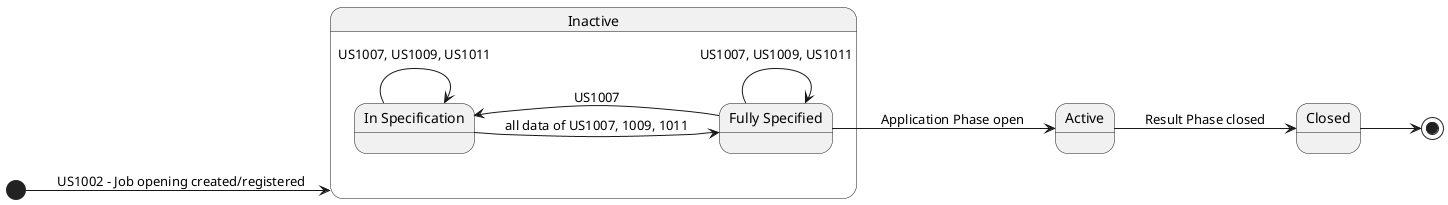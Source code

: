 @startuml
'https://plantuml.com/state-diagram

left to right direction


[*] --> Inactive : US1002 - Job opening created/registered

state Inactive  {
state  "In Specification" as IS

state "Fully Specified" as FS


IS --> FS : all data of US1007, 1009, 1011

FS -->  IS : US1007

IS --> IS : US1007, US1009, US1011

    FS --> FS : US1007, US1009, US1011

}

state "Active" as ATV

state  "Closed" as C

FS --> ATV : Application Phase open

ATV --> C : Result Phase closed

C --> [*]
@enduml